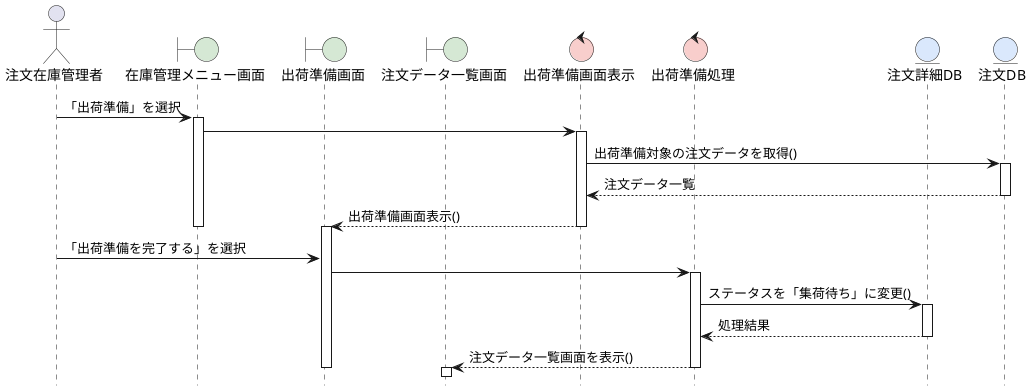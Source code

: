 @startuml .

hide footbox
skinparam BoundaryBackgroundColor #D5E8D4
skinparam ControlBackgroundColor #F8CECC
skinparam EntityBackgroundColor #DAE8FC

actor 注文在庫管理者 as User
boundary 在庫管理メニュー画面 as Menu
boundary 出荷準備画面 as Sending
boundary 注文データ一覧画面 as List
control 出荷準備画面表示 as Display
control 出荷準備処理 as Process
' entity BB販売システム as System
entity 注文詳細DB as OrderDetailDB
entity 注文DB as OrderDB

User -> Menu: 「出荷準備」を選択

activate Menu
Menu -> Display

activate Display
Display -> OrderDB: 出荷準備対象の注文データを取得()

activate OrderDB
OrderDB --> Display: 注文データ一覧
deactivate OrderDB

Display --> Sending: 出荷準備画面表示()
deactivate Menu
deactivate Display

activate Sending
User -> Sending: 「出荷準備を完了する」を選択
Sending -> Process: 

activate Process
Process -> OrderDetailDB: ステータスを「集荷待ち」に変更()

activate OrderDetailDB
OrderDetailDB --> Process: 処理結果
deactivate OrderDetailDB

Process --> List: 注文データ一覧画面を表示()
deactivate Process

activate List
deactivate Sending

@enduml